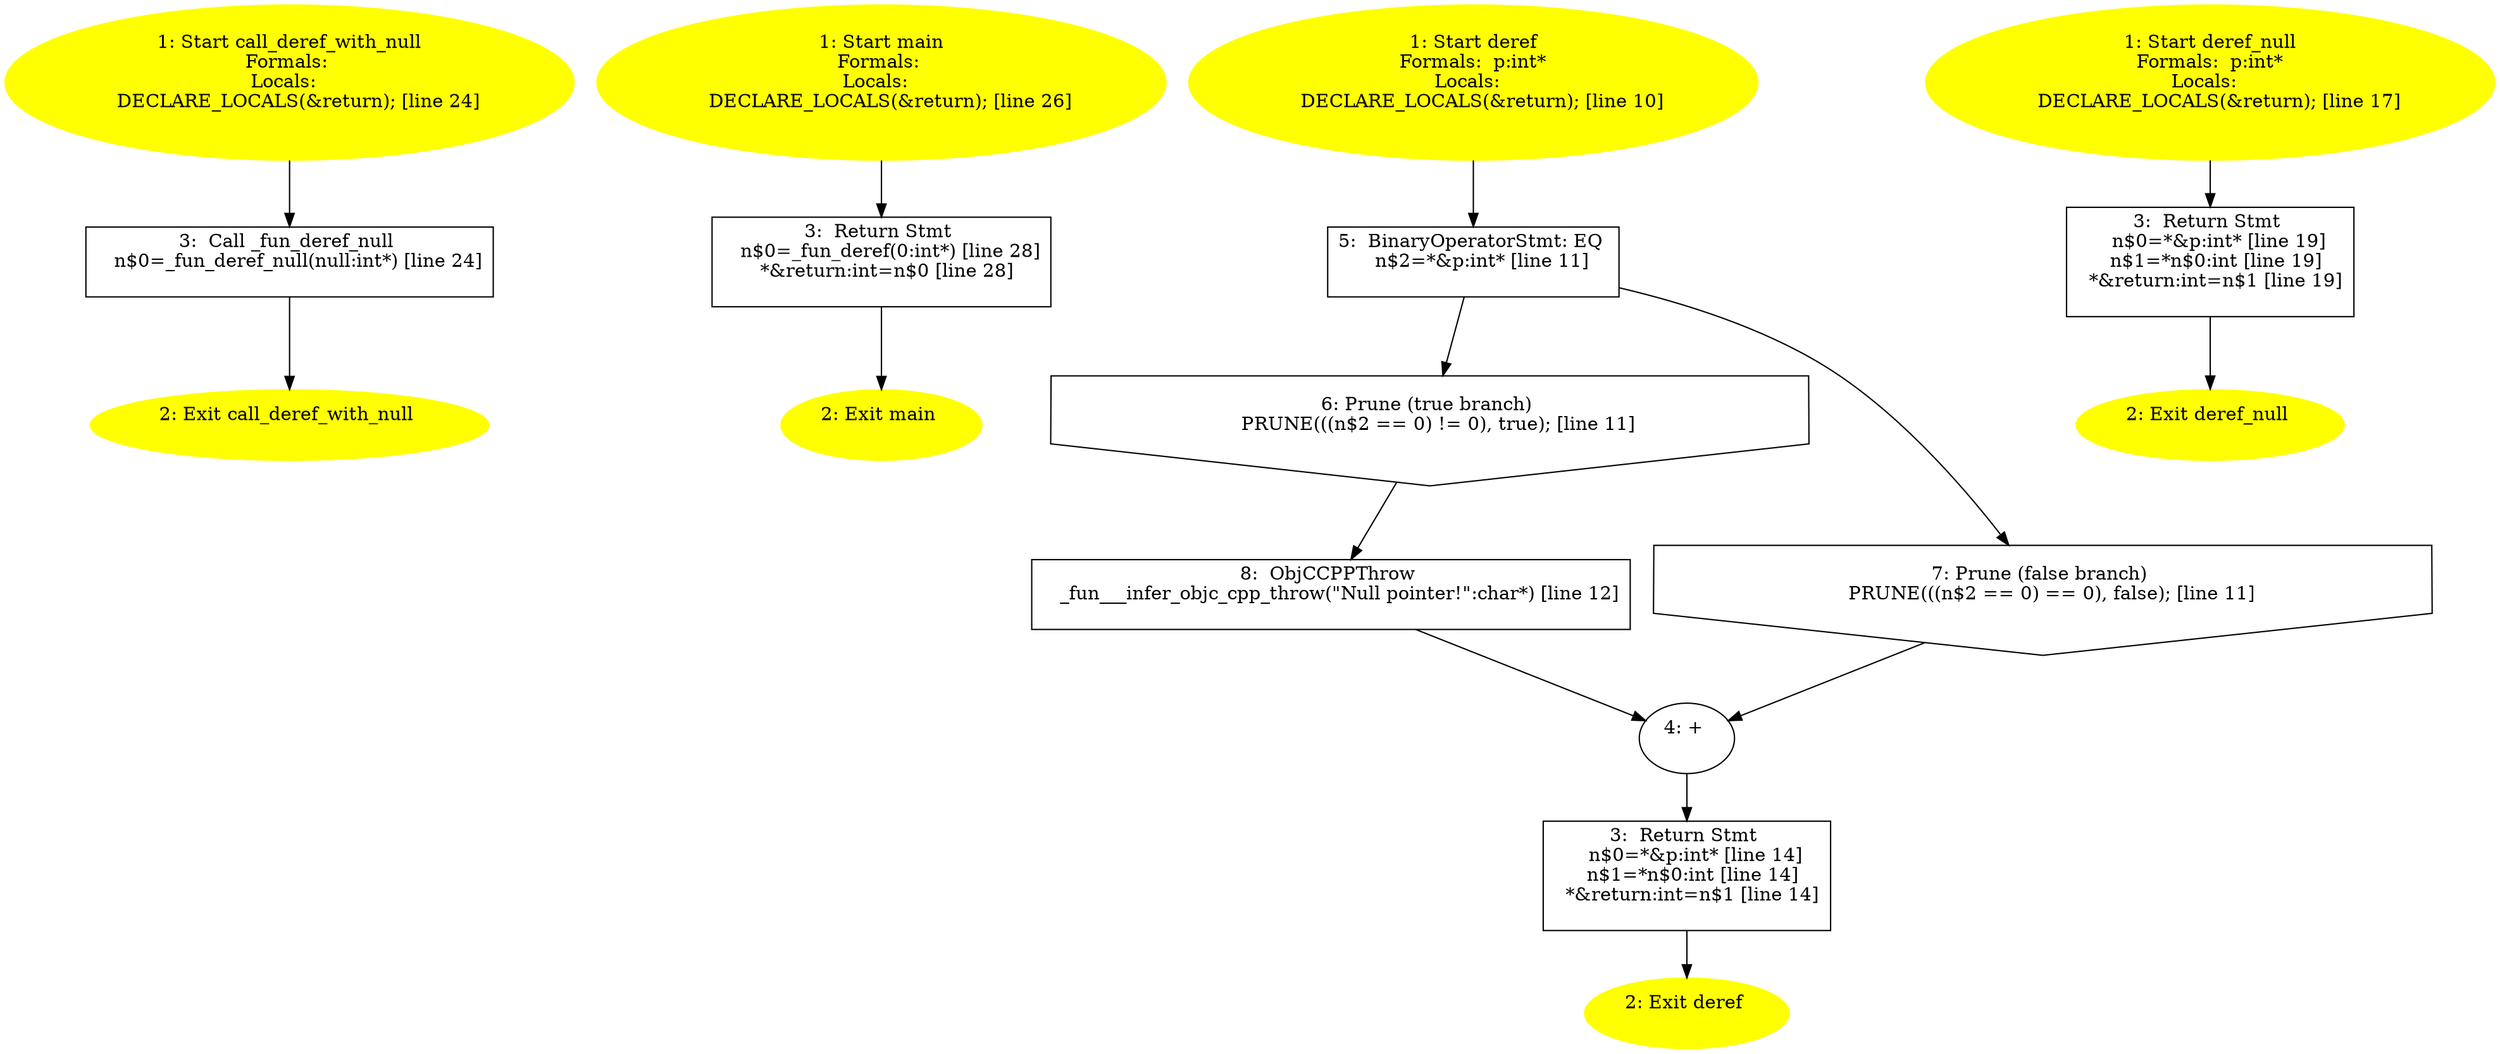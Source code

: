 /* @generated */
digraph iCFG {
"call_deref_with_null{d41d8cd98f00b204e9800998ecf8427e_Z20call_deref_with_nullv}.fcb84ec38620d01b61814503592ab750_1" [label="1: Start call_deref_with_null\nFormals: \nLocals:  \n   DECLARE_LOCALS(&return); [line 24]\n " color=yellow style=filled]
	

	 "call_deref_with_null{d41d8cd98f00b204e9800998ecf8427e_Z20call_deref_with_nullv}.fcb84ec38620d01b61814503592ab750_1" -> "call_deref_with_null{d41d8cd98f00b204e9800998ecf8427e_Z20call_deref_with_nullv}.fcb84ec38620d01b61814503592ab750_3" ;
"call_deref_with_null{d41d8cd98f00b204e9800998ecf8427e_Z20call_deref_with_nullv}.fcb84ec38620d01b61814503592ab750_2" [label="2: Exit call_deref_with_null \n  " color=yellow style=filled]
	

"call_deref_with_null{d41d8cd98f00b204e9800998ecf8427e_Z20call_deref_with_nullv}.fcb84ec38620d01b61814503592ab750_3" [label="3:  Call _fun_deref_null \n   n$0=_fun_deref_null(null:int*) [line 24]\n " shape="box"]
	

	 "call_deref_with_null{d41d8cd98f00b204e9800998ecf8427e_Z20call_deref_with_nullv}.fcb84ec38620d01b61814503592ab750_3" -> "call_deref_with_null{d41d8cd98f00b204e9800998ecf8427e_Z20call_deref_with_nullv}.fcb84ec38620d01b61814503592ab750_2" ;
"main.fad58de7366495db4650cfefac2fcd61_1" [label="1: Start main\nFormals: \nLocals:  \n   DECLARE_LOCALS(&return); [line 26]\n " color=yellow style=filled]
	

	 "main.fad58de7366495db4650cfefac2fcd61_1" -> "main.fad58de7366495db4650cfefac2fcd61_3" ;
"main.fad58de7366495db4650cfefac2fcd61_2" [label="2: Exit main \n  " color=yellow style=filled]
	

"main.fad58de7366495db4650cfefac2fcd61_3" [label="3:  Return Stmt \n   n$0=_fun_deref(0:int*) [line 28]\n  *&return:int=n$0 [line 28]\n " shape="box"]
	

	 "main.fad58de7366495db4650cfefac2fcd61_3" -> "main.fad58de7366495db4650cfefac2fcd61_2" ;
"deref{d41d8cd98f00b204e9800998ecf8427e_Z5derefPi}.1d0054b4e8f1180440da0c2b41feb4c1_1" [label="1: Start deref\nFormals:  p:int*\nLocals:  \n   DECLARE_LOCALS(&return); [line 10]\n " color=yellow style=filled]
	

	 "deref{d41d8cd98f00b204e9800998ecf8427e_Z5derefPi}.1d0054b4e8f1180440da0c2b41feb4c1_1" -> "deref{d41d8cd98f00b204e9800998ecf8427e_Z5derefPi}.1d0054b4e8f1180440da0c2b41feb4c1_5" ;
"deref{d41d8cd98f00b204e9800998ecf8427e_Z5derefPi}.1d0054b4e8f1180440da0c2b41feb4c1_2" [label="2: Exit deref \n  " color=yellow style=filled]
	

"deref{d41d8cd98f00b204e9800998ecf8427e_Z5derefPi}.1d0054b4e8f1180440da0c2b41feb4c1_3" [label="3:  Return Stmt \n   n$0=*&p:int* [line 14]\n  n$1=*n$0:int [line 14]\n  *&return:int=n$1 [line 14]\n " shape="box"]
	

	 "deref{d41d8cd98f00b204e9800998ecf8427e_Z5derefPi}.1d0054b4e8f1180440da0c2b41feb4c1_3" -> "deref{d41d8cd98f00b204e9800998ecf8427e_Z5derefPi}.1d0054b4e8f1180440da0c2b41feb4c1_2" ;
"deref{d41d8cd98f00b204e9800998ecf8427e_Z5derefPi}.1d0054b4e8f1180440da0c2b41feb4c1_4" [label="4: + \n  " ]
	

	 "deref{d41d8cd98f00b204e9800998ecf8427e_Z5derefPi}.1d0054b4e8f1180440da0c2b41feb4c1_4" -> "deref{d41d8cd98f00b204e9800998ecf8427e_Z5derefPi}.1d0054b4e8f1180440da0c2b41feb4c1_3" ;
"deref{d41d8cd98f00b204e9800998ecf8427e_Z5derefPi}.1d0054b4e8f1180440da0c2b41feb4c1_5" [label="5:  BinaryOperatorStmt: EQ \n   n$2=*&p:int* [line 11]\n " shape="box"]
	

	 "deref{d41d8cd98f00b204e9800998ecf8427e_Z5derefPi}.1d0054b4e8f1180440da0c2b41feb4c1_5" -> "deref{d41d8cd98f00b204e9800998ecf8427e_Z5derefPi}.1d0054b4e8f1180440da0c2b41feb4c1_6" ;
	 "deref{d41d8cd98f00b204e9800998ecf8427e_Z5derefPi}.1d0054b4e8f1180440da0c2b41feb4c1_5" -> "deref{d41d8cd98f00b204e9800998ecf8427e_Z5derefPi}.1d0054b4e8f1180440da0c2b41feb4c1_7" ;
"deref{d41d8cd98f00b204e9800998ecf8427e_Z5derefPi}.1d0054b4e8f1180440da0c2b41feb4c1_6" [label="6: Prune (true branch) \n   PRUNE(((n$2 == 0) != 0), true); [line 11]\n " shape="invhouse"]
	

	 "deref{d41d8cd98f00b204e9800998ecf8427e_Z5derefPi}.1d0054b4e8f1180440da0c2b41feb4c1_6" -> "deref{d41d8cd98f00b204e9800998ecf8427e_Z5derefPi}.1d0054b4e8f1180440da0c2b41feb4c1_8" ;
"deref{d41d8cd98f00b204e9800998ecf8427e_Z5derefPi}.1d0054b4e8f1180440da0c2b41feb4c1_7" [label="7: Prune (false branch) \n   PRUNE(((n$2 == 0) == 0), false); [line 11]\n " shape="invhouse"]
	

	 "deref{d41d8cd98f00b204e9800998ecf8427e_Z5derefPi}.1d0054b4e8f1180440da0c2b41feb4c1_7" -> "deref{d41d8cd98f00b204e9800998ecf8427e_Z5derefPi}.1d0054b4e8f1180440da0c2b41feb4c1_4" ;
"deref{d41d8cd98f00b204e9800998ecf8427e_Z5derefPi}.1d0054b4e8f1180440da0c2b41feb4c1_8" [label="8:  ObjCCPPThrow \n   _fun___infer_objc_cpp_throw(\"Null pointer!\":char*) [line 12]\n " shape="box"]
	

	 "deref{d41d8cd98f00b204e9800998ecf8427e_Z5derefPi}.1d0054b4e8f1180440da0c2b41feb4c1_8" -> "deref{d41d8cd98f00b204e9800998ecf8427e_Z5derefPi}.1d0054b4e8f1180440da0c2b41feb4c1_4" ;
"deref_null{d41d8cd98f00b204e9800998ecf8427e_Z10deref_nullPi}.573637fa82f810cc84aca2df3c15a325_1" [label="1: Start deref_null\nFormals:  p:int*\nLocals:  \n   DECLARE_LOCALS(&return); [line 17]\n " color=yellow style=filled]
	

	 "deref_null{d41d8cd98f00b204e9800998ecf8427e_Z10deref_nullPi}.573637fa82f810cc84aca2df3c15a325_1" -> "deref_null{d41d8cd98f00b204e9800998ecf8427e_Z10deref_nullPi}.573637fa82f810cc84aca2df3c15a325_3" ;
"deref_null{d41d8cd98f00b204e9800998ecf8427e_Z10deref_nullPi}.573637fa82f810cc84aca2df3c15a325_2" [label="2: Exit deref_null \n  " color=yellow style=filled]
	

"deref_null{d41d8cd98f00b204e9800998ecf8427e_Z10deref_nullPi}.573637fa82f810cc84aca2df3c15a325_3" [label="3:  Return Stmt \n   n$0=*&p:int* [line 19]\n  n$1=*n$0:int [line 19]\n  *&return:int=n$1 [line 19]\n " shape="box"]
	

	 "deref_null{d41d8cd98f00b204e9800998ecf8427e_Z10deref_nullPi}.573637fa82f810cc84aca2df3c15a325_3" -> "deref_null{d41d8cd98f00b204e9800998ecf8427e_Z10deref_nullPi}.573637fa82f810cc84aca2df3c15a325_2" ;
}
